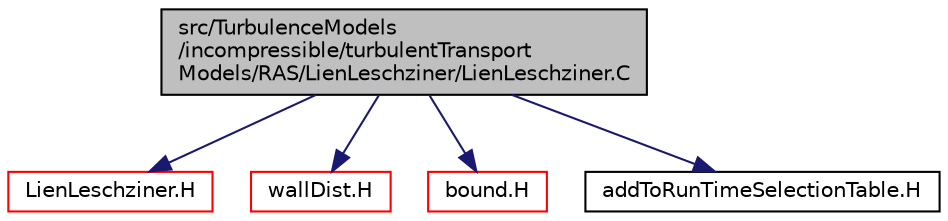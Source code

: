 digraph "src/TurbulenceModels/incompressible/turbulentTransportModels/RAS/LienLeschziner/LienLeschziner.C"
{
  bgcolor="transparent";
  edge [fontname="Helvetica",fontsize="10",labelfontname="Helvetica",labelfontsize="10"];
  node [fontname="Helvetica",fontsize="10",shape=record];
  Node1 [label="src/TurbulenceModels\l/incompressible/turbulentTransport\lModels/RAS/LienLeschziner/LienLeschziner.C",height=0.2,width=0.4,color="black", fillcolor="grey75", style="filled", fontcolor="black"];
  Node1 -> Node2 [color="midnightblue",fontsize="10",style="solid",fontname="Helvetica"];
  Node2 [label="LienLeschziner.H",height=0.2,width=0.4,color="red",URL="$a10807.html"];
  Node1 -> Node3 [color="midnightblue",fontsize="10",style="solid",fontname="Helvetica"];
  Node3 [label="wallDist.H",height=0.2,width=0.4,color="red",URL="$a06074.html"];
  Node1 -> Node4 [color="midnightblue",fontsize="10",style="solid",fontname="Helvetica"];
  Node4 [label="bound.H",height=0.2,width=0.4,color="red",URL="$a05156.html",tooltip="Bound the given scalar field if it has gone unbounded. "];
  Node1 -> Node5 [color="midnightblue",fontsize="10",style="solid",fontname="Helvetica"];
  Node5 [label="addToRunTimeSelectionTable.H",height=0.2,width=0.4,color="black",URL="$a07966.html",tooltip="Macros for easy insertion into run-time selection tables. "];
}
